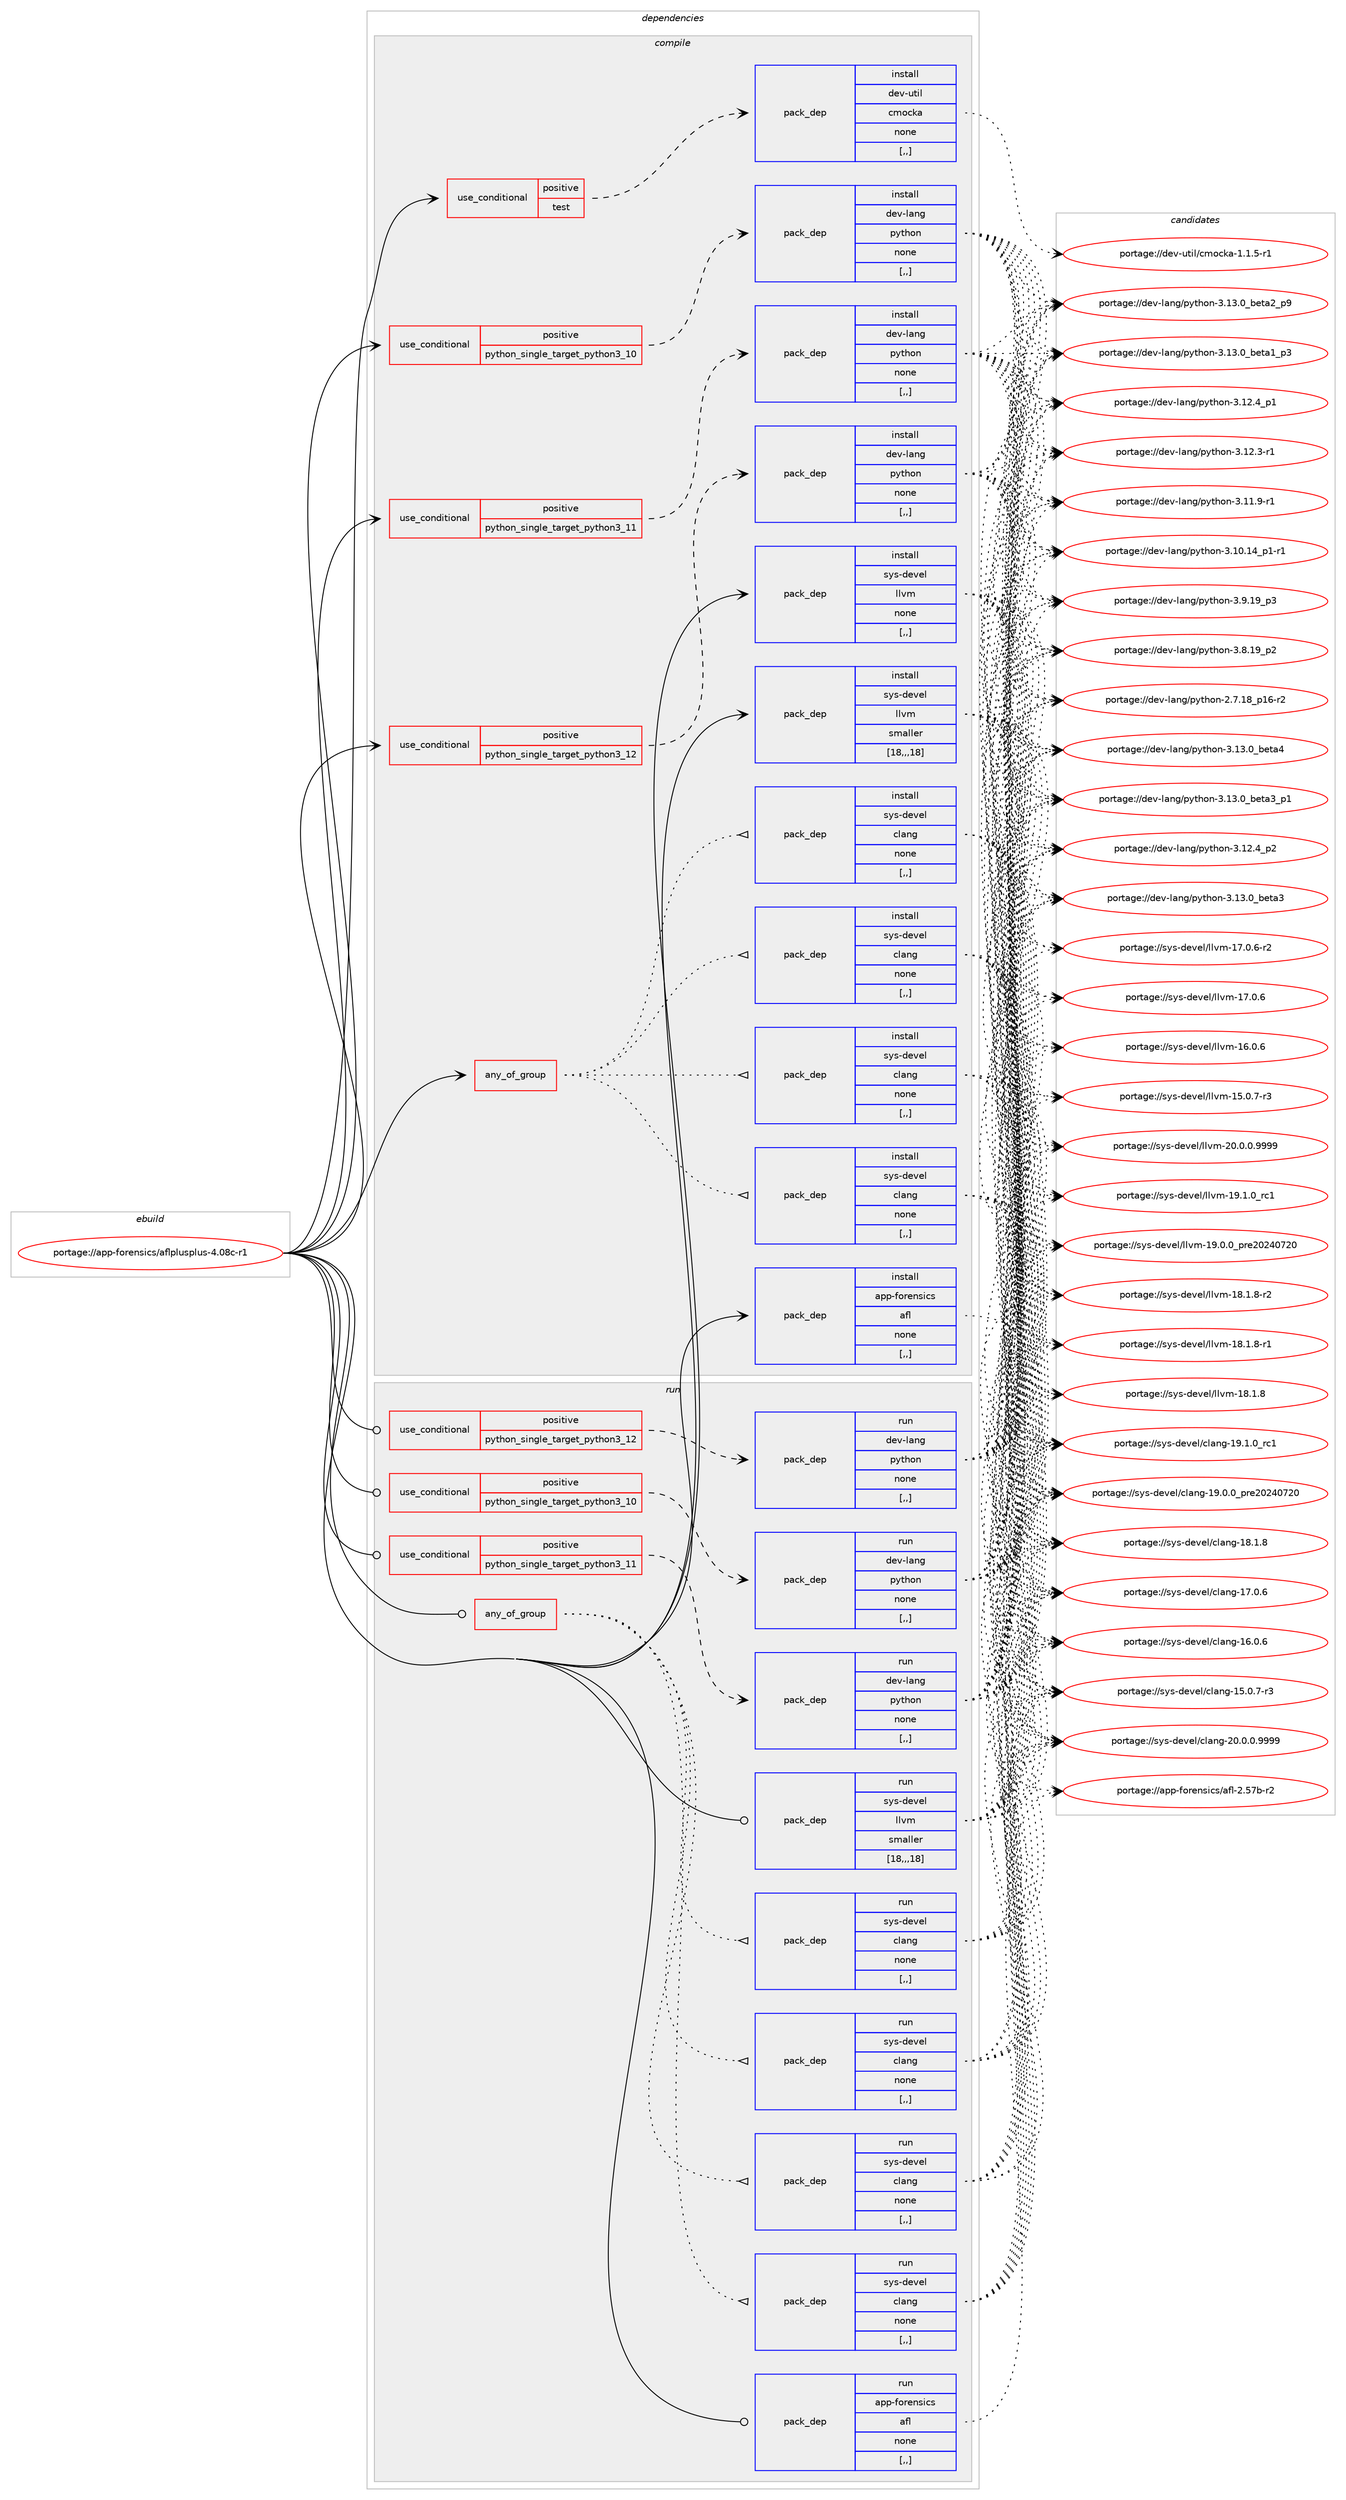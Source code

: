 digraph prolog {

# *************
# Graph options
# *************

newrank=true;
concentrate=true;
compound=true;
graph [rankdir=LR,fontname=Helvetica,fontsize=10,ranksep=1.5];#, ranksep=2.5, nodesep=0.2];
edge  [arrowhead=vee];
node  [fontname=Helvetica,fontsize=10];

# **********
# The ebuild
# **********

subgraph cluster_leftcol {
color=gray;
label=<<i>ebuild</i>>;
id [label="portage://app-forensics/aflplusplus-4.08c-r1", color=red, width=4, href="../app-forensics/aflplusplus-4.08c-r1.svg"];
}

# ****************
# The dependencies
# ****************

subgraph cluster_midcol {
color=gray;
label=<<i>dependencies</i>>;
subgraph cluster_compile {
fillcolor="#eeeeee";
style=filled;
label=<<i>compile</i>>;
subgraph any304 {
dependency36174 [label=<<TABLE BORDER="0" CELLBORDER="1" CELLSPACING="0" CELLPADDING="4"><TR><TD CELLPADDING="10">any_of_group</TD></TR></TABLE>>, shape=none, color=red];subgraph pack25147 {
dependency36175 [label=<<TABLE BORDER="0" CELLBORDER="1" CELLSPACING="0" CELLPADDING="4" WIDTH="220"><TR><TD ROWSPAN="6" CELLPADDING="30">pack_dep</TD></TR><TR><TD WIDTH="110">install</TD></TR><TR><TD>sys-devel</TD></TR><TR><TD>clang</TD></TR><TR><TD>none</TD></TR><TR><TD>[,,]</TD></TR></TABLE>>, shape=none, color=blue];
}
dependency36174:e -> dependency36175:w [weight=20,style="dotted",arrowhead="oinv"];
subgraph pack25148 {
dependency36176 [label=<<TABLE BORDER="0" CELLBORDER="1" CELLSPACING="0" CELLPADDING="4" WIDTH="220"><TR><TD ROWSPAN="6" CELLPADDING="30">pack_dep</TD></TR><TR><TD WIDTH="110">install</TD></TR><TR><TD>sys-devel</TD></TR><TR><TD>clang</TD></TR><TR><TD>none</TD></TR><TR><TD>[,,]</TD></TR></TABLE>>, shape=none, color=blue];
}
dependency36174:e -> dependency36176:w [weight=20,style="dotted",arrowhead="oinv"];
subgraph pack25149 {
dependency36177 [label=<<TABLE BORDER="0" CELLBORDER="1" CELLSPACING="0" CELLPADDING="4" WIDTH="220"><TR><TD ROWSPAN="6" CELLPADDING="30">pack_dep</TD></TR><TR><TD WIDTH="110">install</TD></TR><TR><TD>sys-devel</TD></TR><TR><TD>clang</TD></TR><TR><TD>none</TD></TR><TR><TD>[,,]</TD></TR></TABLE>>, shape=none, color=blue];
}
dependency36174:e -> dependency36177:w [weight=20,style="dotted",arrowhead="oinv"];
subgraph pack25150 {
dependency36178 [label=<<TABLE BORDER="0" CELLBORDER="1" CELLSPACING="0" CELLPADDING="4" WIDTH="220"><TR><TD ROWSPAN="6" CELLPADDING="30">pack_dep</TD></TR><TR><TD WIDTH="110">install</TD></TR><TR><TD>sys-devel</TD></TR><TR><TD>clang</TD></TR><TR><TD>none</TD></TR><TR><TD>[,,]</TD></TR></TABLE>>, shape=none, color=blue];
}
dependency36174:e -> dependency36178:w [weight=20,style="dotted",arrowhead="oinv"];
}
id:e -> dependency36174:w [weight=20,style="solid",arrowhead="vee"];
subgraph cond10664 {
dependency36179 [label=<<TABLE BORDER="0" CELLBORDER="1" CELLSPACING="0" CELLPADDING="4"><TR><TD ROWSPAN="3" CELLPADDING="10">use_conditional</TD></TR><TR><TD>positive</TD></TR><TR><TD>python_single_target_python3_10</TD></TR></TABLE>>, shape=none, color=red];
subgraph pack25151 {
dependency36180 [label=<<TABLE BORDER="0" CELLBORDER="1" CELLSPACING="0" CELLPADDING="4" WIDTH="220"><TR><TD ROWSPAN="6" CELLPADDING="30">pack_dep</TD></TR><TR><TD WIDTH="110">install</TD></TR><TR><TD>dev-lang</TD></TR><TR><TD>python</TD></TR><TR><TD>none</TD></TR><TR><TD>[,,]</TD></TR></TABLE>>, shape=none, color=blue];
}
dependency36179:e -> dependency36180:w [weight=20,style="dashed",arrowhead="vee"];
}
id:e -> dependency36179:w [weight=20,style="solid",arrowhead="vee"];
subgraph cond10665 {
dependency36181 [label=<<TABLE BORDER="0" CELLBORDER="1" CELLSPACING="0" CELLPADDING="4"><TR><TD ROWSPAN="3" CELLPADDING="10">use_conditional</TD></TR><TR><TD>positive</TD></TR><TR><TD>python_single_target_python3_11</TD></TR></TABLE>>, shape=none, color=red];
subgraph pack25152 {
dependency36182 [label=<<TABLE BORDER="0" CELLBORDER="1" CELLSPACING="0" CELLPADDING="4" WIDTH="220"><TR><TD ROWSPAN="6" CELLPADDING="30">pack_dep</TD></TR><TR><TD WIDTH="110">install</TD></TR><TR><TD>dev-lang</TD></TR><TR><TD>python</TD></TR><TR><TD>none</TD></TR><TR><TD>[,,]</TD></TR></TABLE>>, shape=none, color=blue];
}
dependency36181:e -> dependency36182:w [weight=20,style="dashed",arrowhead="vee"];
}
id:e -> dependency36181:w [weight=20,style="solid",arrowhead="vee"];
subgraph cond10666 {
dependency36183 [label=<<TABLE BORDER="0" CELLBORDER="1" CELLSPACING="0" CELLPADDING="4"><TR><TD ROWSPAN="3" CELLPADDING="10">use_conditional</TD></TR><TR><TD>positive</TD></TR><TR><TD>python_single_target_python3_12</TD></TR></TABLE>>, shape=none, color=red];
subgraph pack25153 {
dependency36184 [label=<<TABLE BORDER="0" CELLBORDER="1" CELLSPACING="0" CELLPADDING="4" WIDTH="220"><TR><TD ROWSPAN="6" CELLPADDING="30">pack_dep</TD></TR><TR><TD WIDTH="110">install</TD></TR><TR><TD>dev-lang</TD></TR><TR><TD>python</TD></TR><TR><TD>none</TD></TR><TR><TD>[,,]</TD></TR></TABLE>>, shape=none, color=blue];
}
dependency36183:e -> dependency36184:w [weight=20,style="dashed",arrowhead="vee"];
}
id:e -> dependency36183:w [weight=20,style="solid",arrowhead="vee"];
subgraph cond10667 {
dependency36185 [label=<<TABLE BORDER="0" CELLBORDER="1" CELLSPACING="0" CELLPADDING="4"><TR><TD ROWSPAN="3" CELLPADDING="10">use_conditional</TD></TR><TR><TD>positive</TD></TR><TR><TD>test</TD></TR></TABLE>>, shape=none, color=red];
subgraph pack25154 {
dependency36186 [label=<<TABLE BORDER="0" CELLBORDER="1" CELLSPACING="0" CELLPADDING="4" WIDTH="220"><TR><TD ROWSPAN="6" CELLPADDING="30">pack_dep</TD></TR><TR><TD WIDTH="110">install</TD></TR><TR><TD>dev-util</TD></TR><TR><TD>cmocka</TD></TR><TR><TD>none</TD></TR><TR><TD>[,,]</TD></TR></TABLE>>, shape=none, color=blue];
}
dependency36185:e -> dependency36186:w [weight=20,style="dashed",arrowhead="vee"];
}
id:e -> dependency36185:w [weight=20,style="solid",arrowhead="vee"];
subgraph pack25155 {
dependency36187 [label=<<TABLE BORDER="0" CELLBORDER="1" CELLSPACING="0" CELLPADDING="4" WIDTH="220"><TR><TD ROWSPAN="6" CELLPADDING="30">pack_dep</TD></TR><TR><TD WIDTH="110">install</TD></TR><TR><TD>sys-devel</TD></TR><TR><TD>llvm</TD></TR><TR><TD>smaller</TD></TR><TR><TD>[18,,,18]</TD></TR></TABLE>>, shape=none, color=blue];
}
id:e -> dependency36187:w [weight=20,style="solid",arrowhead="vee"];
subgraph pack25156 {
dependency36188 [label=<<TABLE BORDER="0" CELLBORDER="1" CELLSPACING="0" CELLPADDING="4" WIDTH="220"><TR><TD ROWSPAN="6" CELLPADDING="30">pack_dep</TD></TR><TR><TD WIDTH="110">install</TD></TR><TR><TD>sys-devel</TD></TR><TR><TD>llvm</TD></TR><TR><TD>none</TD></TR><TR><TD>[,,]</TD></TR></TABLE>>, shape=none, color=blue];
}
id:e -> dependency36188:w [weight=20,style="solid",arrowhead="vee"];
subgraph pack25157 {
dependency36189 [label=<<TABLE BORDER="0" CELLBORDER="1" CELLSPACING="0" CELLPADDING="4" WIDTH="220"><TR><TD ROWSPAN="6" CELLPADDING="30">pack_dep</TD></TR><TR><TD WIDTH="110">install</TD></TR><TR><TD>app-forensics</TD></TR><TR><TD>afl</TD></TR><TR><TD>none</TD></TR><TR><TD>[,,]</TD></TR></TABLE>>, shape=none, color=blue];
}
id:e -> dependency36189:w [weight=20,style="solid",arrowhead="vee"];
}
subgraph cluster_compileandrun {
fillcolor="#eeeeee";
style=filled;
label=<<i>compile and run</i>>;
}
subgraph cluster_run {
fillcolor="#eeeeee";
style=filled;
label=<<i>run</i>>;
subgraph any305 {
dependency36190 [label=<<TABLE BORDER="0" CELLBORDER="1" CELLSPACING="0" CELLPADDING="4"><TR><TD CELLPADDING="10">any_of_group</TD></TR></TABLE>>, shape=none, color=red];subgraph pack25158 {
dependency36191 [label=<<TABLE BORDER="0" CELLBORDER="1" CELLSPACING="0" CELLPADDING="4" WIDTH="220"><TR><TD ROWSPAN="6" CELLPADDING="30">pack_dep</TD></TR><TR><TD WIDTH="110">run</TD></TR><TR><TD>sys-devel</TD></TR><TR><TD>clang</TD></TR><TR><TD>none</TD></TR><TR><TD>[,,]</TD></TR></TABLE>>, shape=none, color=blue];
}
dependency36190:e -> dependency36191:w [weight=20,style="dotted",arrowhead="oinv"];
subgraph pack25159 {
dependency36192 [label=<<TABLE BORDER="0" CELLBORDER="1" CELLSPACING="0" CELLPADDING="4" WIDTH="220"><TR><TD ROWSPAN="6" CELLPADDING="30">pack_dep</TD></TR><TR><TD WIDTH="110">run</TD></TR><TR><TD>sys-devel</TD></TR><TR><TD>clang</TD></TR><TR><TD>none</TD></TR><TR><TD>[,,]</TD></TR></TABLE>>, shape=none, color=blue];
}
dependency36190:e -> dependency36192:w [weight=20,style="dotted",arrowhead="oinv"];
subgraph pack25160 {
dependency36193 [label=<<TABLE BORDER="0" CELLBORDER="1" CELLSPACING="0" CELLPADDING="4" WIDTH="220"><TR><TD ROWSPAN="6" CELLPADDING="30">pack_dep</TD></TR><TR><TD WIDTH="110">run</TD></TR><TR><TD>sys-devel</TD></TR><TR><TD>clang</TD></TR><TR><TD>none</TD></TR><TR><TD>[,,]</TD></TR></TABLE>>, shape=none, color=blue];
}
dependency36190:e -> dependency36193:w [weight=20,style="dotted",arrowhead="oinv"];
subgraph pack25161 {
dependency36194 [label=<<TABLE BORDER="0" CELLBORDER="1" CELLSPACING="0" CELLPADDING="4" WIDTH="220"><TR><TD ROWSPAN="6" CELLPADDING="30">pack_dep</TD></TR><TR><TD WIDTH="110">run</TD></TR><TR><TD>sys-devel</TD></TR><TR><TD>clang</TD></TR><TR><TD>none</TD></TR><TR><TD>[,,]</TD></TR></TABLE>>, shape=none, color=blue];
}
dependency36190:e -> dependency36194:w [weight=20,style="dotted",arrowhead="oinv"];
}
id:e -> dependency36190:w [weight=20,style="solid",arrowhead="odot"];
subgraph cond10668 {
dependency36195 [label=<<TABLE BORDER="0" CELLBORDER="1" CELLSPACING="0" CELLPADDING="4"><TR><TD ROWSPAN="3" CELLPADDING="10">use_conditional</TD></TR><TR><TD>positive</TD></TR><TR><TD>python_single_target_python3_10</TD></TR></TABLE>>, shape=none, color=red];
subgraph pack25162 {
dependency36196 [label=<<TABLE BORDER="0" CELLBORDER="1" CELLSPACING="0" CELLPADDING="4" WIDTH="220"><TR><TD ROWSPAN="6" CELLPADDING="30">pack_dep</TD></TR><TR><TD WIDTH="110">run</TD></TR><TR><TD>dev-lang</TD></TR><TR><TD>python</TD></TR><TR><TD>none</TD></TR><TR><TD>[,,]</TD></TR></TABLE>>, shape=none, color=blue];
}
dependency36195:e -> dependency36196:w [weight=20,style="dashed",arrowhead="vee"];
}
id:e -> dependency36195:w [weight=20,style="solid",arrowhead="odot"];
subgraph cond10669 {
dependency36197 [label=<<TABLE BORDER="0" CELLBORDER="1" CELLSPACING="0" CELLPADDING="4"><TR><TD ROWSPAN="3" CELLPADDING="10">use_conditional</TD></TR><TR><TD>positive</TD></TR><TR><TD>python_single_target_python3_11</TD></TR></TABLE>>, shape=none, color=red];
subgraph pack25163 {
dependency36198 [label=<<TABLE BORDER="0" CELLBORDER="1" CELLSPACING="0" CELLPADDING="4" WIDTH="220"><TR><TD ROWSPAN="6" CELLPADDING="30">pack_dep</TD></TR><TR><TD WIDTH="110">run</TD></TR><TR><TD>dev-lang</TD></TR><TR><TD>python</TD></TR><TR><TD>none</TD></TR><TR><TD>[,,]</TD></TR></TABLE>>, shape=none, color=blue];
}
dependency36197:e -> dependency36198:w [weight=20,style="dashed",arrowhead="vee"];
}
id:e -> dependency36197:w [weight=20,style="solid",arrowhead="odot"];
subgraph cond10670 {
dependency36199 [label=<<TABLE BORDER="0" CELLBORDER="1" CELLSPACING="0" CELLPADDING="4"><TR><TD ROWSPAN="3" CELLPADDING="10">use_conditional</TD></TR><TR><TD>positive</TD></TR><TR><TD>python_single_target_python3_12</TD></TR></TABLE>>, shape=none, color=red];
subgraph pack25164 {
dependency36200 [label=<<TABLE BORDER="0" CELLBORDER="1" CELLSPACING="0" CELLPADDING="4" WIDTH="220"><TR><TD ROWSPAN="6" CELLPADDING="30">pack_dep</TD></TR><TR><TD WIDTH="110">run</TD></TR><TR><TD>dev-lang</TD></TR><TR><TD>python</TD></TR><TR><TD>none</TD></TR><TR><TD>[,,]</TD></TR></TABLE>>, shape=none, color=blue];
}
dependency36199:e -> dependency36200:w [weight=20,style="dashed",arrowhead="vee"];
}
id:e -> dependency36199:w [weight=20,style="solid",arrowhead="odot"];
subgraph pack25165 {
dependency36201 [label=<<TABLE BORDER="0" CELLBORDER="1" CELLSPACING="0" CELLPADDING="4" WIDTH="220"><TR><TD ROWSPAN="6" CELLPADDING="30">pack_dep</TD></TR><TR><TD WIDTH="110">run</TD></TR><TR><TD>sys-devel</TD></TR><TR><TD>llvm</TD></TR><TR><TD>smaller</TD></TR><TR><TD>[18,,,18]</TD></TR></TABLE>>, shape=none, color=blue];
}
id:e -> dependency36201:w [weight=20,style="solid",arrowhead="odot"];
subgraph pack25166 {
dependency36202 [label=<<TABLE BORDER="0" CELLBORDER="1" CELLSPACING="0" CELLPADDING="4" WIDTH="220"><TR><TD ROWSPAN="6" CELLPADDING="30">pack_dep</TD></TR><TR><TD WIDTH="110">run</TD></TR><TR><TD>app-forensics</TD></TR><TR><TD>afl</TD></TR><TR><TD>none</TD></TR><TR><TD>[,,]</TD></TR></TABLE>>, shape=none, color=blue];
}
id:e -> dependency36202:w [weight=20,style="solid",arrowhead="odot"];
}
}

# **************
# The candidates
# **************

subgraph cluster_choices {
rank=same;
color=gray;
label=<<i>candidates</i>>;

subgraph choice25147 {
color=black;
nodesep=1;
choice11512111545100101118101108479910897110103455048464846484657575757 [label="portage://sys-devel/clang-20.0.0.9999", color=red, width=4,href="../sys-devel/clang-20.0.0.9999.svg"];
choice1151211154510010111810110847991089711010345495746494648951149949 [label="portage://sys-devel/clang-19.1.0_rc1", color=red, width=4,href="../sys-devel/clang-19.1.0_rc1.svg"];
choice1151211154510010111810110847991089711010345495746484648951121141015048505248555048 [label="portage://sys-devel/clang-19.0.0_pre20240720", color=red, width=4,href="../sys-devel/clang-19.0.0_pre20240720.svg"];
choice1151211154510010111810110847991089711010345495646494656 [label="portage://sys-devel/clang-18.1.8", color=red, width=4,href="../sys-devel/clang-18.1.8.svg"];
choice1151211154510010111810110847991089711010345495546484654 [label="portage://sys-devel/clang-17.0.6", color=red, width=4,href="../sys-devel/clang-17.0.6.svg"];
choice1151211154510010111810110847991089711010345495446484654 [label="portage://sys-devel/clang-16.0.6", color=red, width=4,href="../sys-devel/clang-16.0.6.svg"];
choice11512111545100101118101108479910897110103454953464846554511451 [label="portage://sys-devel/clang-15.0.7-r3", color=red, width=4,href="../sys-devel/clang-15.0.7-r3.svg"];
dependency36175:e -> choice11512111545100101118101108479910897110103455048464846484657575757:w [style=dotted,weight="100"];
dependency36175:e -> choice1151211154510010111810110847991089711010345495746494648951149949:w [style=dotted,weight="100"];
dependency36175:e -> choice1151211154510010111810110847991089711010345495746484648951121141015048505248555048:w [style=dotted,weight="100"];
dependency36175:e -> choice1151211154510010111810110847991089711010345495646494656:w [style=dotted,weight="100"];
dependency36175:e -> choice1151211154510010111810110847991089711010345495546484654:w [style=dotted,weight="100"];
dependency36175:e -> choice1151211154510010111810110847991089711010345495446484654:w [style=dotted,weight="100"];
dependency36175:e -> choice11512111545100101118101108479910897110103454953464846554511451:w [style=dotted,weight="100"];
}
subgraph choice25148 {
color=black;
nodesep=1;
choice11512111545100101118101108479910897110103455048464846484657575757 [label="portage://sys-devel/clang-20.0.0.9999", color=red, width=4,href="../sys-devel/clang-20.0.0.9999.svg"];
choice1151211154510010111810110847991089711010345495746494648951149949 [label="portage://sys-devel/clang-19.1.0_rc1", color=red, width=4,href="../sys-devel/clang-19.1.0_rc1.svg"];
choice1151211154510010111810110847991089711010345495746484648951121141015048505248555048 [label="portage://sys-devel/clang-19.0.0_pre20240720", color=red, width=4,href="../sys-devel/clang-19.0.0_pre20240720.svg"];
choice1151211154510010111810110847991089711010345495646494656 [label="portage://sys-devel/clang-18.1.8", color=red, width=4,href="../sys-devel/clang-18.1.8.svg"];
choice1151211154510010111810110847991089711010345495546484654 [label="portage://sys-devel/clang-17.0.6", color=red, width=4,href="../sys-devel/clang-17.0.6.svg"];
choice1151211154510010111810110847991089711010345495446484654 [label="portage://sys-devel/clang-16.0.6", color=red, width=4,href="../sys-devel/clang-16.0.6.svg"];
choice11512111545100101118101108479910897110103454953464846554511451 [label="portage://sys-devel/clang-15.0.7-r3", color=red, width=4,href="../sys-devel/clang-15.0.7-r3.svg"];
dependency36176:e -> choice11512111545100101118101108479910897110103455048464846484657575757:w [style=dotted,weight="100"];
dependency36176:e -> choice1151211154510010111810110847991089711010345495746494648951149949:w [style=dotted,weight="100"];
dependency36176:e -> choice1151211154510010111810110847991089711010345495746484648951121141015048505248555048:w [style=dotted,weight="100"];
dependency36176:e -> choice1151211154510010111810110847991089711010345495646494656:w [style=dotted,weight="100"];
dependency36176:e -> choice1151211154510010111810110847991089711010345495546484654:w [style=dotted,weight="100"];
dependency36176:e -> choice1151211154510010111810110847991089711010345495446484654:w [style=dotted,weight="100"];
dependency36176:e -> choice11512111545100101118101108479910897110103454953464846554511451:w [style=dotted,weight="100"];
}
subgraph choice25149 {
color=black;
nodesep=1;
choice11512111545100101118101108479910897110103455048464846484657575757 [label="portage://sys-devel/clang-20.0.0.9999", color=red, width=4,href="../sys-devel/clang-20.0.0.9999.svg"];
choice1151211154510010111810110847991089711010345495746494648951149949 [label="portage://sys-devel/clang-19.1.0_rc1", color=red, width=4,href="../sys-devel/clang-19.1.0_rc1.svg"];
choice1151211154510010111810110847991089711010345495746484648951121141015048505248555048 [label="portage://sys-devel/clang-19.0.0_pre20240720", color=red, width=4,href="../sys-devel/clang-19.0.0_pre20240720.svg"];
choice1151211154510010111810110847991089711010345495646494656 [label="portage://sys-devel/clang-18.1.8", color=red, width=4,href="../sys-devel/clang-18.1.8.svg"];
choice1151211154510010111810110847991089711010345495546484654 [label="portage://sys-devel/clang-17.0.6", color=red, width=4,href="../sys-devel/clang-17.0.6.svg"];
choice1151211154510010111810110847991089711010345495446484654 [label="portage://sys-devel/clang-16.0.6", color=red, width=4,href="../sys-devel/clang-16.0.6.svg"];
choice11512111545100101118101108479910897110103454953464846554511451 [label="portage://sys-devel/clang-15.0.7-r3", color=red, width=4,href="../sys-devel/clang-15.0.7-r3.svg"];
dependency36177:e -> choice11512111545100101118101108479910897110103455048464846484657575757:w [style=dotted,weight="100"];
dependency36177:e -> choice1151211154510010111810110847991089711010345495746494648951149949:w [style=dotted,weight="100"];
dependency36177:e -> choice1151211154510010111810110847991089711010345495746484648951121141015048505248555048:w [style=dotted,weight="100"];
dependency36177:e -> choice1151211154510010111810110847991089711010345495646494656:w [style=dotted,weight="100"];
dependency36177:e -> choice1151211154510010111810110847991089711010345495546484654:w [style=dotted,weight="100"];
dependency36177:e -> choice1151211154510010111810110847991089711010345495446484654:w [style=dotted,weight="100"];
dependency36177:e -> choice11512111545100101118101108479910897110103454953464846554511451:w [style=dotted,weight="100"];
}
subgraph choice25150 {
color=black;
nodesep=1;
choice11512111545100101118101108479910897110103455048464846484657575757 [label="portage://sys-devel/clang-20.0.0.9999", color=red, width=4,href="../sys-devel/clang-20.0.0.9999.svg"];
choice1151211154510010111810110847991089711010345495746494648951149949 [label="portage://sys-devel/clang-19.1.0_rc1", color=red, width=4,href="../sys-devel/clang-19.1.0_rc1.svg"];
choice1151211154510010111810110847991089711010345495746484648951121141015048505248555048 [label="portage://sys-devel/clang-19.0.0_pre20240720", color=red, width=4,href="../sys-devel/clang-19.0.0_pre20240720.svg"];
choice1151211154510010111810110847991089711010345495646494656 [label="portage://sys-devel/clang-18.1.8", color=red, width=4,href="../sys-devel/clang-18.1.8.svg"];
choice1151211154510010111810110847991089711010345495546484654 [label="portage://sys-devel/clang-17.0.6", color=red, width=4,href="../sys-devel/clang-17.0.6.svg"];
choice1151211154510010111810110847991089711010345495446484654 [label="portage://sys-devel/clang-16.0.6", color=red, width=4,href="../sys-devel/clang-16.0.6.svg"];
choice11512111545100101118101108479910897110103454953464846554511451 [label="portage://sys-devel/clang-15.0.7-r3", color=red, width=4,href="../sys-devel/clang-15.0.7-r3.svg"];
dependency36178:e -> choice11512111545100101118101108479910897110103455048464846484657575757:w [style=dotted,weight="100"];
dependency36178:e -> choice1151211154510010111810110847991089711010345495746494648951149949:w [style=dotted,weight="100"];
dependency36178:e -> choice1151211154510010111810110847991089711010345495746484648951121141015048505248555048:w [style=dotted,weight="100"];
dependency36178:e -> choice1151211154510010111810110847991089711010345495646494656:w [style=dotted,weight="100"];
dependency36178:e -> choice1151211154510010111810110847991089711010345495546484654:w [style=dotted,weight="100"];
dependency36178:e -> choice1151211154510010111810110847991089711010345495446484654:w [style=dotted,weight="100"];
dependency36178:e -> choice11512111545100101118101108479910897110103454953464846554511451:w [style=dotted,weight="100"];
}
subgraph choice25151 {
color=black;
nodesep=1;
choice1001011184510897110103471121211161041111104551464951464895981011169752 [label="portage://dev-lang/python-3.13.0_beta4", color=red, width=4,href="../dev-lang/python-3.13.0_beta4.svg"];
choice10010111845108971101034711212111610411111045514649514648959810111697519511249 [label="portage://dev-lang/python-3.13.0_beta3_p1", color=red, width=4,href="../dev-lang/python-3.13.0_beta3_p1.svg"];
choice1001011184510897110103471121211161041111104551464951464895981011169751 [label="portage://dev-lang/python-3.13.0_beta3", color=red, width=4,href="../dev-lang/python-3.13.0_beta3.svg"];
choice10010111845108971101034711212111610411111045514649514648959810111697509511257 [label="portage://dev-lang/python-3.13.0_beta2_p9", color=red, width=4,href="../dev-lang/python-3.13.0_beta2_p9.svg"];
choice10010111845108971101034711212111610411111045514649514648959810111697499511251 [label="portage://dev-lang/python-3.13.0_beta1_p3", color=red, width=4,href="../dev-lang/python-3.13.0_beta1_p3.svg"];
choice100101118451089711010347112121116104111110455146495046529511250 [label="portage://dev-lang/python-3.12.4_p2", color=red, width=4,href="../dev-lang/python-3.12.4_p2.svg"];
choice100101118451089711010347112121116104111110455146495046529511249 [label="portage://dev-lang/python-3.12.4_p1", color=red, width=4,href="../dev-lang/python-3.12.4_p1.svg"];
choice100101118451089711010347112121116104111110455146495046514511449 [label="portage://dev-lang/python-3.12.3-r1", color=red, width=4,href="../dev-lang/python-3.12.3-r1.svg"];
choice100101118451089711010347112121116104111110455146494946574511449 [label="portage://dev-lang/python-3.11.9-r1", color=red, width=4,href="../dev-lang/python-3.11.9-r1.svg"];
choice100101118451089711010347112121116104111110455146494846495295112494511449 [label="portage://dev-lang/python-3.10.14_p1-r1", color=red, width=4,href="../dev-lang/python-3.10.14_p1-r1.svg"];
choice100101118451089711010347112121116104111110455146574649579511251 [label="portage://dev-lang/python-3.9.19_p3", color=red, width=4,href="../dev-lang/python-3.9.19_p3.svg"];
choice100101118451089711010347112121116104111110455146564649579511250 [label="portage://dev-lang/python-3.8.19_p2", color=red, width=4,href="../dev-lang/python-3.8.19_p2.svg"];
choice100101118451089711010347112121116104111110455046554649569511249544511450 [label="portage://dev-lang/python-2.7.18_p16-r2", color=red, width=4,href="../dev-lang/python-2.7.18_p16-r2.svg"];
dependency36180:e -> choice1001011184510897110103471121211161041111104551464951464895981011169752:w [style=dotted,weight="100"];
dependency36180:e -> choice10010111845108971101034711212111610411111045514649514648959810111697519511249:w [style=dotted,weight="100"];
dependency36180:e -> choice1001011184510897110103471121211161041111104551464951464895981011169751:w [style=dotted,weight="100"];
dependency36180:e -> choice10010111845108971101034711212111610411111045514649514648959810111697509511257:w [style=dotted,weight="100"];
dependency36180:e -> choice10010111845108971101034711212111610411111045514649514648959810111697499511251:w [style=dotted,weight="100"];
dependency36180:e -> choice100101118451089711010347112121116104111110455146495046529511250:w [style=dotted,weight="100"];
dependency36180:e -> choice100101118451089711010347112121116104111110455146495046529511249:w [style=dotted,weight="100"];
dependency36180:e -> choice100101118451089711010347112121116104111110455146495046514511449:w [style=dotted,weight="100"];
dependency36180:e -> choice100101118451089711010347112121116104111110455146494946574511449:w [style=dotted,weight="100"];
dependency36180:e -> choice100101118451089711010347112121116104111110455146494846495295112494511449:w [style=dotted,weight="100"];
dependency36180:e -> choice100101118451089711010347112121116104111110455146574649579511251:w [style=dotted,weight="100"];
dependency36180:e -> choice100101118451089711010347112121116104111110455146564649579511250:w [style=dotted,weight="100"];
dependency36180:e -> choice100101118451089711010347112121116104111110455046554649569511249544511450:w [style=dotted,weight="100"];
}
subgraph choice25152 {
color=black;
nodesep=1;
choice1001011184510897110103471121211161041111104551464951464895981011169752 [label="portage://dev-lang/python-3.13.0_beta4", color=red, width=4,href="../dev-lang/python-3.13.0_beta4.svg"];
choice10010111845108971101034711212111610411111045514649514648959810111697519511249 [label="portage://dev-lang/python-3.13.0_beta3_p1", color=red, width=4,href="../dev-lang/python-3.13.0_beta3_p1.svg"];
choice1001011184510897110103471121211161041111104551464951464895981011169751 [label="portage://dev-lang/python-3.13.0_beta3", color=red, width=4,href="../dev-lang/python-3.13.0_beta3.svg"];
choice10010111845108971101034711212111610411111045514649514648959810111697509511257 [label="portage://dev-lang/python-3.13.0_beta2_p9", color=red, width=4,href="../dev-lang/python-3.13.0_beta2_p9.svg"];
choice10010111845108971101034711212111610411111045514649514648959810111697499511251 [label="portage://dev-lang/python-3.13.0_beta1_p3", color=red, width=4,href="../dev-lang/python-3.13.0_beta1_p3.svg"];
choice100101118451089711010347112121116104111110455146495046529511250 [label="portage://dev-lang/python-3.12.4_p2", color=red, width=4,href="../dev-lang/python-3.12.4_p2.svg"];
choice100101118451089711010347112121116104111110455146495046529511249 [label="portage://dev-lang/python-3.12.4_p1", color=red, width=4,href="../dev-lang/python-3.12.4_p1.svg"];
choice100101118451089711010347112121116104111110455146495046514511449 [label="portage://dev-lang/python-3.12.3-r1", color=red, width=4,href="../dev-lang/python-3.12.3-r1.svg"];
choice100101118451089711010347112121116104111110455146494946574511449 [label="portage://dev-lang/python-3.11.9-r1", color=red, width=4,href="../dev-lang/python-3.11.9-r1.svg"];
choice100101118451089711010347112121116104111110455146494846495295112494511449 [label="portage://dev-lang/python-3.10.14_p1-r1", color=red, width=4,href="../dev-lang/python-3.10.14_p1-r1.svg"];
choice100101118451089711010347112121116104111110455146574649579511251 [label="portage://dev-lang/python-3.9.19_p3", color=red, width=4,href="../dev-lang/python-3.9.19_p3.svg"];
choice100101118451089711010347112121116104111110455146564649579511250 [label="portage://dev-lang/python-3.8.19_p2", color=red, width=4,href="../dev-lang/python-3.8.19_p2.svg"];
choice100101118451089711010347112121116104111110455046554649569511249544511450 [label="portage://dev-lang/python-2.7.18_p16-r2", color=red, width=4,href="../dev-lang/python-2.7.18_p16-r2.svg"];
dependency36182:e -> choice1001011184510897110103471121211161041111104551464951464895981011169752:w [style=dotted,weight="100"];
dependency36182:e -> choice10010111845108971101034711212111610411111045514649514648959810111697519511249:w [style=dotted,weight="100"];
dependency36182:e -> choice1001011184510897110103471121211161041111104551464951464895981011169751:w [style=dotted,weight="100"];
dependency36182:e -> choice10010111845108971101034711212111610411111045514649514648959810111697509511257:w [style=dotted,weight="100"];
dependency36182:e -> choice10010111845108971101034711212111610411111045514649514648959810111697499511251:w [style=dotted,weight="100"];
dependency36182:e -> choice100101118451089711010347112121116104111110455146495046529511250:w [style=dotted,weight="100"];
dependency36182:e -> choice100101118451089711010347112121116104111110455146495046529511249:w [style=dotted,weight="100"];
dependency36182:e -> choice100101118451089711010347112121116104111110455146495046514511449:w [style=dotted,weight="100"];
dependency36182:e -> choice100101118451089711010347112121116104111110455146494946574511449:w [style=dotted,weight="100"];
dependency36182:e -> choice100101118451089711010347112121116104111110455146494846495295112494511449:w [style=dotted,weight="100"];
dependency36182:e -> choice100101118451089711010347112121116104111110455146574649579511251:w [style=dotted,weight="100"];
dependency36182:e -> choice100101118451089711010347112121116104111110455146564649579511250:w [style=dotted,weight="100"];
dependency36182:e -> choice100101118451089711010347112121116104111110455046554649569511249544511450:w [style=dotted,weight="100"];
}
subgraph choice25153 {
color=black;
nodesep=1;
choice1001011184510897110103471121211161041111104551464951464895981011169752 [label="portage://dev-lang/python-3.13.0_beta4", color=red, width=4,href="../dev-lang/python-3.13.0_beta4.svg"];
choice10010111845108971101034711212111610411111045514649514648959810111697519511249 [label="portage://dev-lang/python-3.13.0_beta3_p1", color=red, width=4,href="../dev-lang/python-3.13.0_beta3_p1.svg"];
choice1001011184510897110103471121211161041111104551464951464895981011169751 [label="portage://dev-lang/python-3.13.0_beta3", color=red, width=4,href="../dev-lang/python-3.13.0_beta3.svg"];
choice10010111845108971101034711212111610411111045514649514648959810111697509511257 [label="portage://dev-lang/python-3.13.0_beta2_p9", color=red, width=4,href="../dev-lang/python-3.13.0_beta2_p9.svg"];
choice10010111845108971101034711212111610411111045514649514648959810111697499511251 [label="portage://dev-lang/python-3.13.0_beta1_p3", color=red, width=4,href="../dev-lang/python-3.13.0_beta1_p3.svg"];
choice100101118451089711010347112121116104111110455146495046529511250 [label="portage://dev-lang/python-3.12.4_p2", color=red, width=4,href="../dev-lang/python-3.12.4_p2.svg"];
choice100101118451089711010347112121116104111110455146495046529511249 [label="portage://dev-lang/python-3.12.4_p1", color=red, width=4,href="../dev-lang/python-3.12.4_p1.svg"];
choice100101118451089711010347112121116104111110455146495046514511449 [label="portage://dev-lang/python-3.12.3-r1", color=red, width=4,href="../dev-lang/python-3.12.3-r1.svg"];
choice100101118451089711010347112121116104111110455146494946574511449 [label="portage://dev-lang/python-3.11.9-r1", color=red, width=4,href="../dev-lang/python-3.11.9-r1.svg"];
choice100101118451089711010347112121116104111110455146494846495295112494511449 [label="portage://dev-lang/python-3.10.14_p1-r1", color=red, width=4,href="../dev-lang/python-3.10.14_p1-r1.svg"];
choice100101118451089711010347112121116104111110455146574649579511251 [label="portage://dev-lang/python-3.9.19_p3", color=red, width=4,href="../dev-lang/python-3.9.19_p3.svg"];
choice100101118451089711010347112121116104111110455146564649579511250 [label="portage://dev-lang/python-3.8.19_p2", color=red, width=4,href="../dev-lang/python-3.8.19_p2.svg"];
choice100101118451089711010347112121116104111110455046554649569511249544511450 [label="portage://dev-lang/python-2.7.18_p16-r2", color=red, width=4,href="../dev-lang/python-2.7.18_p16-r2.svg"];
dependency36184:e -> choice1001011184510897110103471121211161041111104551464951464895981011169752:w [style=dotted,weight="100"];
dependency36184:e -> choice10010111845108971101034711212111610411111045514649514648959810111697519511249:w [style=dotted,weight="100"];
dependency36184:e -> choice1001011184510897110103471121211161041111104551464951464895981011169751:w [style=dotted,weight="100"];
dependency36184:e -> choice10010111845108971101034711212111610411111045514649514648959810111697509511257:w [style=dotted,weight="100"];
dependency36184:e -> choice10010111845108971101034711212111610411111045514649514648959810111697499511251:w [style=dotted,weight="100"];
dependency36184:e -> choice100101118451089711010347112121116104111110455146495046529511250:w [style=dotted,weight="100"];
dependency36184:e -> choice100101118451089711010347112121116104111110455146495046529511249:w [style=dotted,weight="100"];
dependency36184:e -> choice100101118451089711010347112121116104111110455146495046514511449:w [style=dotted,weight="100"];
dependency36184:e -> choice100101118451089711010347112121116104111110455146494946574511449:w [style=dotted,weight="100"];
dependency36184:e -> choice100101118451089711010347112121116104111110455146494846495295112494511449:w [style=dotted,weight="100"];
dependency36184:e -> choice100101118451089711010347112121116104111110455146574649579511251:w [style=dotted,weight="100"];
dependency36184:e -> choice100101118451089711010347112121116104111110455146564649579511250:w [style=dotted,weight="100"];
dependency36184:e -> choice100101118451089711010347112121116104111110455046554649569511249544511450:w [style=dotted,weight="100"];
}
subgraph choice25154 {
color=black;
nodesep=1;
choice10010111845117116105108479910911199107974549464946534511449 [label="portage://dev-util/cmocka-1.1.5-r1", color=red, width=4,href="../dev-util/cmocka-1.1.5-r1.svg"];
dependency36186:e -> choice10010111845117116105108479910911199107974549464946534511449:w [style=dotted,weight="100"];
}
subgraph choice25155 {
color=black;
nodesep=1;
choice1151211154510010111810110847108108118109455048464846484657575757 [label="portage://sys-devel/llvm-20.0.0.9999", color=red, width=4,href="../sys-devel/llvm-20.0.0.9999.svg"];
choice115121115451001011181011084710810811810945495746494648951149949 [label="portage://sys-devel/llvm-19.1.0_rc1", color=red, width=4,href="../sys-devel/llvm-19.1.0_rc1.svg"];
choice115121115451001011181011084710810811810945495746484648951121141015048505248555048 [label="portage://sys-devel/llvm-19.0.0_pre20240720", color=red, width=4,href="../sys-devel/llvm-19.0.0_pre20240720.svg"];
choice1151211154510010111810110847108108118109454956464946564511450 [label="portage://sys-devel/llvm-18.1.8-r2", color=red, width=4,href="../sys-devel/llvm-18.1.8-r2.svg"];
choice1151211154510010111810110847108108118109454956464946564511449 [label="portage://sys-devel/llvm-18.1.8-r1", color=red, width=4,href="../sys-devel/llvm-18.1.8-r1.svg"];
choice115121115451001011181011084710810811810945495646494656 [label="portage://sys-devel/llvm-18.1.8", color=red, width=4,href="../sys-devel/llvm-18.1.8.svg"];
choice1151211154510010111810110847108108118109454955464846544511450 [label="portage://sys-devel/llvm-17.0.6-r2", color=red, width=4,href="../sys-devel/llvm-17.0.6-r2.svg"];
choice115121115451001011181011084710810811810945495546484654 [label="portage://sys-devel/llvm-17.0.6", color=red, width=4,href="../sys-devel/llvm-17.0.6.svg"];
choice115121115451001011181011084710810811810945495446484654 [label="portage://sys-devel/llvm-16.0.6", color=red, width=4,href="../sys-devel/llvm-16.0.6.svg"];
choice1151211154510010111810110847108108118109454953464846554511451 [label="portage://sys-devel/llvm-15.0.7-r3", color=red, width=4,href="../sys-devel/llvm-15.0.7-r3.svg"];
dependency36187:e -> choice1151211154510010111810110847108108118109455048464846484657575757:w [style=dotted,weight="100"];
dependency36187:e -> choice115121115451001011181011084710810811810945495746494648951149949:w [style=dotted,weight="100"];
dependency36187:e -> choice115121115451001011181011084710810811810945495746484648951121141015048505248555048:w [style=dotted,weight="100"];
dependency36187:e -> choice1151211154510010111810110847108108118109454956464946564511450:w [style=dotted,weight="100"];
dependency36187:e -> choice1151211154510010111810110847108108118109454956464946564511449:w [style=dotted,weight="100"];
dependency36187:e -> choice115121115451001011181011084710810811810945495646494656:w [style=dotted,weight="100"];
dependency36187:e -> choice1151211154510010111810110847108108118109454955464846544511450:w [style=dotted,weight="100"];
dependency36187:e -> choice115121115451001011181011084710810811810945495546484654:w [style=dotted,weight="100"];
dependency36187:e -> choice115121115451001011181011084710810811810945495446484654:w [style=dotted,weight="100"];
dependency36187:e -> choice1151211154510010111810110847108108118109454953464846554511451:w [style=dotted,weight="100"];
}
subgraph choice25156 {
color=black;
nodesep=1;
choice1151211154510010111810110847108108118109455048464846484657575757 [label="portage://sys-devel/llvm-20.0.0.9999", color=red, width=4,href="../sys-devel/llvm-20.0.0.9999.svg"];
choice115121115451001011181011084710810811810945495746494648951149949 [label="portage://sys-devel/llvm-19.1.0_rc1", color=red, width=4,href="../sys-devel/llvm-19.1.0_rc1.svg"];
choice115121115451001011181011084710810811810945495746484648951121141015048505248555048 [label="portage://sys-devel/llvm-19.0.0_pre20240720", color=red, width=4,href="../sys-devel/llvm-19.0.0_pre20240720.svg"];
choice1151211154510010111810110847108108118109454956464946564511450 [label="portage://sys-devel/llvm-18.1.8-r2", color=red, width=4,href="../sys-devel/llvm-18.1.8-r2.svg"];
choice1151211154510010111810110847108108118109454956464946564511449 [label="portage://sys-devel/llvm-18.1.8-r1", color=red, width=4,href="../sys-devel/llvm-18.1.8-r1.svg"];
choice115121115451001011181011084710810811810945495646494656 [label="portage://sys-devel/llvm-18.1.8", color=red, width=4,href="../sys-devel/llvm-18.1.8.svg"];
choice1151211154510010111810110847108108118109454955464846544511450 [label="portage://sys-devel/llvm-17.0.6-r2", color=red, width=4,href="../sys-devel/llvm-17.0.6-r2.svg"];
choice115121115451001011181011084710810811810945495546484654 [label="portage://sys-devel/llvm-17.0.6", color=red, width=4,href="../sys-devel/llvm-17.0.6.svg"];
choice115121115451001011181011084710810811810945495446484654 [label="portage://sys-devel/llvm-16.0.6", color=red, width=4,href="../sys-devel/llvm-16.0.6.svg"];
choice1151211154510010111810110847108108118109454953464846554511451 [label="portage://sys-devel/llvm-15.0.7-r3", color=red, width=4,href="../sys-devel/llvm-15.0.7-r3.svg"];
dependency36188:e -> choice1151211154510010111810110847108108118109455048464846484657575757:w [style=dotted,weight="100"];
dependency36188:e -> choice115121115451001011181011084710810811810945495746494648951149949:w [style=dotted,weight="100"];
dependency36188:e -> choice115121115451001011181011084710810811810945495746484648951121141015048505248555048:w [style=dotted,weight="100"];
dependency36188:e -> choice1151211154510010111810110847108108118109454956464946564511450:w [style=dotted,weight="100"];
dependency36188:e -> choice1151211154510010111810110847108108118109454956464946564511449:w [style=dotted,weight="100"];
dependency36188:e -> choice115121115451001011181011084710810811810945495646494656:w [style=dotted,weight="100"];
dependency36188:e -> choice1151211154510010111810110847108108118109454955464846544511450:w [style=dotted,weight="100"];
dependency36188:e -> choice115121115451001011181011084710810811810945495546484654:w [style=dotted,weight="100"];
dependency36188:e -> choice115121115451001011181011084710810811810945495446484654:w [style=dotted,weight="100"];
dependency36188:e -> choice1151211154510010111810110847108108118109454953464846554511451:w [style=dotted,weight="100"];
}
subgraph choice25157 {
color=black;
nodesep=1;
choice97112112451021111141011101151059911547971021084550465355984511450 [label="portage://app-forensics/afl-2.57b-r2", color=red, width=4,href="../app-forensics/afl-2.57b-r2.svg"];
dependency36189:e -> choice97112112451021111141011101151059911547971021084550465355984511450:w [style=dotted,weight="100"];
}
subgraph choice25158 {
color=black;
nodesep=1;
choice11512111545100101118101108479910897110103455048464846484657575757 [label="portage://sys-devel/clang-20.0.0.9999", color=red, width=4,href="../sys-devel/clang-20.0.0.9999.svg"];
choice1151211154510010111810110847991089711010345495746494648951149949 [label="portage://sys-devel/clang-19.1.0_rc1", color=red, width=4,href="../sys-devel/clang-19.1.0_rc1.svg"];
choice1151211154510010111810110847991089711010345495746484648951121141015048505248555048 [label="portage://sys-devel/clang-19.0.0_pre20240720", color=red, width=4,href="../sys-devel/clang-19.0.0_pre20240720.svg"];
choice1151211154510010111810110847991089711010345495646494656 [label="portage://sys-devel/clang-18.1.8", color=red, width=4,href="../sys-devel/clang-18.1.8.svg"];
choice1151211154510010111810110847991089711010345495546484654 [label="portage://sys-devel/clang-17.0.6", color=red, width=4,href="../sys-devel/clang-17.0.6.svg"];
choice1151211154510010111810110847991089711010345495446484654 [label="portage://sys-devel/clang-16.0.6", color=red, width=4,href="../sys-devel/clang-16.0.6.svg"];
choice11512111545100101118101108479910897110103454953464846554511451 [label="portage://sys-devel/clang-15.0.7-r3", color=red, width=4,href="../sys-devel/clang-15.0.7-r3.svg"];
dependency36191:e -> choice11512111545100101118101108479910897110103455048464846484657575757:w [style=dotted,weight="100"];
dependency36191:e -> choice1151211154510010111810110847991089711010345495746494648951149949:w [style=dotted,weight="100"];
dependency36191:e -> choice1151211154510010111810110847991089711010345495746484648951121141015048505248555048:w [style=dotted,weight="100"];
dependency36191:e -> choice1151211154510010111810110847991089711010345495646494656:w [style=dotted,weight="100"];
dependency36191:e -> choice1151211154510010111810110847991089711010345495546484654:w [style=dotted,weight="100"];
dependency36191:e -> choice1151211154510010111810110847991089711010345495446484654:w [style=dotted,weight="100"];
dependency36191:e -> choice11512111545100101118101108479910897110103454953464846554511451:w [style=dotted,weight="100"];
}
subgraph choice25159 {
color=black;
nodesep=1;
choice11512111545100101118101108479910897110103455048464846484657575757 [label="portage://sys-devel/clang-20.0.0.9999", color=red, width=4,href="../sys-devel/clang-20.0.0.9999.svg"];
choice1151211154510010111810110847991089711010345495746494648951149949 [label="portage://sys-devel/clang-19.1.0_rc1", color=red, width=4,href="../sys-devel/clang-19.1.0_rc1.svg"];
choice1151211154510010111810110847991089711010345495746484648951121141015048505248555048 [label="portage://sys-devel/clang-19.0.0_pre20240720", color=red, width=4,href="../sys-devel/clang-19.0.0_pre20240720.svg"];
choice1151211154510010111810110847991089711010345495646494656 [label="portage://sys-devel/clang-18.1.8", color=red, width=4,href="../sys-devel/clang-18.1.8.svg"];
choice1151211154510010111810110847991089711010345495546484654 [label="portage://sys-devel/clang-17.0.6", color=red, width=4,href="../sys-devel/clang-17.0.6.svg"];
choice1151211154510010111810110847991089711010345495446484654 [label="portage://sys-devel/clang-16.0.6", color=red, width=4,href="../sys-devel/clang-16.0.6.svg"];
choice11512111545100101118101108479910897110103454953464846554511451 [label="portage://sys-devel/clang-15.0.7-r3", color=red, width=4,href="../sys-devel/clang-15.0.7-r3.svg"];
dependency36192:e -> choice11512111545100101118101108479910897110103455048464846484657575757:w [style=dotted,weight="100"];
dependency36192:e -> choice1151211154510010111810110847991089711010345495746494648951149949:w [style=dotted,weight="100"];
dependency36192:e -> choice1151211154510010111810110847991089711010345495746484648951121141015048505248555048:w [style=dotted,weight="100"];
dependency36192:e -> choice1151211154510010111810110847991089711010345495646494656:w [style=dotted,weight="100"];
dependency36192:e -> choice1151211154510010111810110847991089711010345495546484654:w [style=dotted,weight="100"];
dependency36192:e -> choice1151211154510010111810110847991089711010345495446484654:w [style=dotted,weight="100"];
dependency36192:e -> choice11512111545100101118101108479910897110103454953464846554511451:w [style=dotted,weight="100"];
}
subgraph choice25160 {
color=black;
nodesep=1;
choice11512111545100101118101108479910897110103455048464846484657575757 [label="portage://sys-devel/clang-20.0.0.9999", color=red, width=4,href="../sys-devel/clang-20.0.0.9999.svg"];
choice1151211154510010111810110847991089711010345495746494648951149949 [label="portage://sys-devel/clang-19.1.0_rc1", color=red, width=4,href="../sys-devel/clang-19.1.0_rc1.svg"];
choice1151211154510010111810110847991089711010345495746484648951121141015048505248555048 [label="portage://sys-devel/clang-19.0.0_pre20240720", color=red, width=4,href="../sys-devel/clang-19.0.0_pre20240720.svg"];
choice1151211154510010111810110847991089711010345495646494656 [label="portage://sys-devel/clang-18.1.8", color=red, width=4,href="../sys-devel/clang-18.1.8.svg"];
choice1151211154510010111810110847991089711010345495546484654 [label="portage://sys-devel/clang-17.0.6", color=red, width=4,href="../sys-devel/clang-17.0.6.svg"];
choice1151211154510010111810110847991089711010345495446484654 [label="portage://sys-devel/clang-16.0.6", color=red, width=4,href="../sys-devel/clang-16.0.6.svg"];
choice11512111545100101118101108479910897110103454953464846554511451 [label="portage://sys-devel/clang-15.0.7-r3", color=red, width=4,href="../sys-devel/clang-15.0.7-r3.svg"];
dependency36193:e -> choice11512111545100101118101108479910897110103455048464846484657575757:w [style=dotted,weight="100"];
dependency36193:e -> choice1151211154510010111810110847991089711010345495746494648951149949:w [style=dotted,weight="100"];
dependency36193:e -> choice1151211154510010111810110847991089711010345495746484648951121141015048505248555048:w [style=dotted,weight="100"];
dependency36193:e -> choice1151211154510010111810110847991089711010345495646494656:w [style=dotted,weight="100"];
dependency36193:e -> choice1151211154510010111810110847991089711010345495546484654:w [style=dotted,weight="100"];
dependency36193:e -> choice1151211154510010111810110847991089711010345495446484654:w [style=dotted,weight="100"];
dependency36193:e -> choice11512111545100101118101108479910897110103454953464846554511451:w [style=dotted,weight="100"];
}
subgraph choice25161 {
color=black;
nodesep=1;
choice11512111545100101118101108479910897110103455048464846484657575757 [label="portage://sys-devel/clang-20.0.0.9999", color=red, width=4,href="../sys-devel/clang-20.0.0.9999.svg"];
choice1151211154510010111810110847991089711010345495746494648951149949 [label="portage://sys-devel/clang-19.1.0_rc1", color=red, width=4,href="../sys-devel/clang-19.1.0_rc1.svg"];
choice1151211154510010111810110847991089711010345495746484648951121141015048505248555048 [label="portage://sys-devel/clang-19.0.0_pre20240720", color=red, width=4,href="../sys-devel/clang-19.0.0_pre20240720.svg"];
choice1151211154510010111810110847991089711010345495646494656 [label="portage://sys-devel/clang-18.1.8", color=red, width=4,href="../sys-devel/clang-18.1.8.svg"];
choice1151211154510010111810110847991089711010345495546484654 [label="portage://sys-devel/clang-17.0.6", color=red, width=4,href="../sys-devel/clang-17.0.6.svg"];
choice1151211154510010111810110847991089711010345495446484654 [label="portage://sys-devel/clang-16.0.6", color=red, width=4,href="../sys-devel/clang-16.0.6.svg"];
choice11512111545100101118101108479910897110103454953464846554511451 [label="portage://sys-devel/clang-15.0.7-r3", color=red, width=4,href="../sys-devel/clang-15.0.7-r3.svg"];
dependency36194:e -> choice11512111545100101118101108479910897110103455048464846484657575757:w [style=dotted,weight="100"];
dependency36194:e -> choice1151211154510010111810110847991089711010345495746494648951149949:w [style=dotted,weight="100"];
dependency36194:e -> choice1151211154510010111810110847991089711010345495746484648951121141015048505248555048:w [style=dotted,weight="100"];
dependency36194:e -> choice1151211154510010111810110847991089711010345495646494656:w [style=dotted,weight="100"];
dependency36194:e -> choice1151211154510010111810110847991089711010345495546484654:w [style=dotted,weight="100"];
dependency36194:e -> choice1151211154510010111810110847991089711010345495446484654:w [style=dotted,weight="100"];
dependency36194:e -> choice11512111545100101118101108479910897110103454953464846554511451:w [style=dotted,weight="100"];
}
subgraph choice25162 {
color=black;
nodesep=1;
choice1001011184510897110103471121211161041111104551464951464895981011169752 [label="portage://dev-lang/python-3.13.0_beta4", color=red, width=4,href="../dev-lang/python-3.13.0_beta4.svg"];
choice10010111845108971101034711212111610411111045514649514648959810111697519511249 [label="portage://dev-lang/python-3.13.0_beta3_p1", color=red, width=4,href="../dev-lang/python-3.13.0_beta3_p1.svg"];
choice1001011184510897110103471121211161041111104551464951464895981011169751 [label="portage://dev-lang/python-3.13.0_beta3", color=red, width=4,href="../dev-lang/python-3.13.0_beta3.svg"];
choice10010111845108971101034711212111610411111045514649514648959810111697509511257 [label="portage://dev-lang/python-3.13.0_beta2_p9", color=red, width=4,href="../dev-lang/python-3.13.0_beta2_p9.svg"];
choice10010111845108971101034711212111610411111045514649514648959810111697499511251 [label="portage://dev-lang/python-3.13.0_beta1_p3", color=red, width=4,href="../dev-lang/python-3.13.0_beta1_p3.svg"];
choice100101118451089711010347112121116104111110455146495046529511250 [label="portage://dev-lang/python-3.12.4_p2", color=red, width=4,href="../dev-lang/python-3.12.4_p2.svg"];
choice100101118451089711010347112121116104111110455146495046529511249 [label="portage://dev-lang/python-3.12.4_p1", color=red, width=4,href="../dev-lang/python-3.12.4_p1.svg"];
choice100101118451089711010347112121116104111110455146495046514511449 [label="portage://dev-lang/python-3.12.3-r1", color=red, width=4,href="../dev-lang/python-3.12.3-r1.svg"];
choice100101118451089711010347112121116104111110455146494946574511449 [label="portage://dev-lang/python-3.11.9-r1", color=red, width=4,href="../dev-lang/python-3.11.9-r1.svg"];
choice100101118451089711010347112121116104111110455146494846495295112494511449 [label="portage://dev-lang/python-3.10.14_p1-r1", color=red, width=4,href="../dev-lang/python-3.10.14_p1-r1.svg"];
choice100101118451089711010347112121116104111110455146574649579511251 [label="portage://dev-lang/python-3.9.19_p3", color=red, width=4,href="../dev-lang/python-3.9.19_p3.svg"];
choice100101118451089711010347112121116104111110455146564649579511250 [label="portage://dev-lang/python-3.8.19_p2", color=red, width=4,href="../dev-lang/python-3.8.19_p2.svg"];
choice100101118451089711010347112121116104111110455046554649569511249544511450 [label="portage://dev-lang/python-2.7.18_p16-r2", color=red, width=4,href="../dev-lang/python-2.7.18_p16-r2.svg"];
dependency36196:e -> choice1001011184510897110103471121211161041111104551464951464895981011169752:w [style=dotted,weight="100"];
dependency36196:e -> choice10010111845108971101034711212111610411111045514649514648959810111697519511249:w [style=dotted,weight="100"];
dependency36196:e -> choice1001011184510897110103471121211161041111104551464951464895981011169751:w [style=dotted,weight="100"];
dependency36196:e -> choice10010111845108971101034711212111610411111045514649514648959810111697509511257:w [style=dotted,weight="100"];
dependency36196:e -> choice10010111845108971101034711212111610411111045514649514648959810111697499511251:w [style=dotted,weight="100"];
dependency36196:e -> choice100101118451089711010347112121116104111110455146495046529511250:w [style=dotted,weight="100"];
dependency36196:e -> choice100101118451089711010347112121116104111110455146495046529511249:w [style=dotted,weight="100"];
dependency36196:e -> choice100101118451089711010347112121116104111110455146495046514511449:w [style=dotted,weight="100"];
dependency36196:e -> choice100101118451089711010347112121116104111110455146494946574511449:w [style=dotted,weight="100"];
dependency36196:e -> choice100101118451089711010347112121116104111110455146494846495295112494511449:w [style=dotted,weight="100"];
dependency36196:e -> choice100101118451089711010347112121116104111110455146574649579511251:w [style=dotted,weight="100"];
dependency36196:e -> choice100101118451089711010347112121116104111110455146564649579511250:w [style=dotted,weight="100"];
dependency36196:e -> choice100101118451089711010347112121116104111110455046554649569511249544511450:w [style=dotted,weight="100"];
}
subgraph choice25163 {
color=black;
nodesep=1;
choice1001011184510897110103471121211161041111104551464951464895981011169752 [label="portage://dev-lang/python-3.13.0_beta4", color=red, width=4,href="../dev-lang/python-3.13.0_beta4.svg"];
choice10010111845108971101034711212111610411111045514649514648959810111697519511249 [label="portage://dev-lang/python-3.13.0_beta3_p1", color=red, width=4,href="../dev-lang/python-3.13.0_beta3_p1.svg"];
choice1001011184510897110103471121211161041111104551464951464895981011169751 [label="portage://dev-lang/python-3.13.0_beta3", color=red, width=4,href="../dev-lang/python-3.13.0_beta3.svg"];
choice10010111845108971101034711212111610411111045514649514648959810111697509511257 [label="portage://dev-lang/python-3.13.0_beta2_p9", color=red, width=4,href="../dev-lang/python-3.13.0_beta2_p9.svg"];
choice10010111845108971101034711212111610411111045514649514648959810111697499511251 [label="portage://dev-lang/python-3.13.0_beta1_p3", color=red, width=4,href="../dev-lang/python-3.13.0_beta1_p3.svg"];
choice100101118451089711010347112121116104111110455146495046529511250 [label="portage://dev-lang/python-3.12.4_p2", color=red, width=4,href="../dev-lang/python-3.12.4_p2.svg"];
choice100101118451089711010347112121116104111110455146495046529511249 [label="portage://dev-lang/python-3.12.4_p1", color=red, width=4,href="../dev-lang/python-3.12.4_p1.svg"];
choice100101118451089711010347112121116104111110455146495046514511449 [label="portage://dev-lang/python-3.12.3-r1", color=red, width=4,href="../dev-lang/python-3.12.3-r1.svg"];
choice100101118451089711010347112121116104111110455146494946574511449 [label="portage://dev-lang/python-3.11.9-r1", color=red, width=4,href="../dev-lang/python-3.11.9-r1.svg"];
choice100101118451089711010347112121116104111110455146494846495295112494511449 [label="portage://dev-lang/python-3.10.14_p1-r1", color=red, width=4,href="../dev-lang/python-3.10.14_p1-r1.svg"];
choice100101118451089711010347112121116104111110455146574649579511251 [label="portage://dev-lang/python-3.9.19_p3", color=red, width=4,href="../dev-lang/python-3.9.19_p3.svg"];
choice100101118451089711010347112121116104111110455146564649579511250 [label="portage://dev-lang/python-3.8.19_p2", color=red, width=4,href="../dev-lang/python-3.8.19_p2.svg"];
choice100101118451089711010347112121116104111110455046554649569511249544511450 [label="portage://dev-lang/python-2.7.18_p16-r2", color=red, width=4,href="../dev-lang/python-2.7.18_p16-r2.svg"];
dependency36198:e -> choice1001011184510897110103471121211161041111104551464951464895981011169752:w [style=dotted,weight="100"];
dependency36198:e -> choice10010111845108971101034711212111610411111045514649514648959810111697519511249:w [style=dotted,weight="100"];
dependency36198:e -> choice1001011184510897110103471121211161041111104551464951464895981011169751:w [style=dotted,weight="100"];
dependency36198:e -> choice10010111845108971101034711212111610411111045514649514648959810111697509511257:w [style=dotted,weight="100"];
dependency36198:e -> choice10010111845108971101034711212111610411111045514649514648959810111697499511251:w [style=dotted,weight="100"];
dependency36198:e -> choice100101118451089711010347112121116104111110455146495046529511250:w [style=dotted,weight="100"];
dependency36198:e -> choice100101118451089711010347112121116104111110455146495046529511249:w [style=dotted,weight="100"];
dependency36198:e -> choice100101118451089711010347112121116104111110455146495046514511449:w [style=dotted,weight="100"];
dependency36198:e -> choice100101118451089711010347112121116104111110455146494946574511449:w [style=dotted,weight="100"];
dependency36198:e -> choice100101118451089711010347112121116104111110455146494846495295112494511449:w [style=dotted,weight="100"];
dependency36198:e -> choice100101118451089711010347112121116104111110455146574649579511251:w [style=dotted,weight="100"];
dependency36198:e -> choice100101118451089711010347112121116104111110455146564649579511250:w [style=dotted,weight="100"];
dependency36198:e -> choice100101118451089711010347112121116104111110455046554649569511249544511450:w [style=dotted,weight="100"];
}
subgraph choice25164 {
color=black;
nodesep=1;
choice1001011184510897110103471121211161041111104551464951464895981011169752 [label="portage://dev-lang/python-3.13.0_beta4", color=red, width=4,href="../dev-lang/python-3.13.0_beta4.svg"];
choice10010111845108971101034711212111610411111045514649514648959810111697519511249 [label="portage://dev-lang/python-3.13.0_beta3_p1", color=red, width=4,href="../dev-lang/python-3.13.0_beta3_p1.svg"];
choice1001011184510897110103471121211161041111104551464951464895981011169751 [label="portage://dev-lang/python-3.13.0_beta3", color=red, width=4,href="../dev-lang/python-3.13.0_beta3.svg"];
choice10010111845108971101034711212111610411111045514649514648959810111697509511257 [label="portage://dev-lang/python-3.13.0_beta2_p9", color=red, width=4,href="../dev-lang/python-3.13.0_beta2_p9.svg"];
choice10010111845108971101034711212111610411111045514649514648959810111697499511251 [label="portage://dev-lang/python-3.13.0_beta1_p3", color=red, width=4,href="../dev-lang/python-3.13.0_beta1_p3.svg"];
choice100101118451089711010347112121116104111110455146495046529511250 [label="portage://dev-lang/python-3.12.4_p2", color=red, width=4,href="../dev-lang/python-3.12.4_p2.svg"];
choice100101118451089711010347112121116104111110455146495046529511249 [label="portage://dev-lang/python-3.12.4_p1", color=red, width=4,href="../dev-lang/python-3.12.4_p1.svg"];
choice100101118451089711010347112121116104111110455146495046514511449 [label="portage://dev-lang/python-3.12.3-r1", color=red, width=4,href="../dev-lang/python-3.12.3-r1.svg"];
choice100101118451089711010347112121116104111110455146494946574511449 [label="portage://dev-lang/python-3.11.9-r1", color=red, width=4,href="../dev-lang/python-3.11.9-r1.svg"];
choice100101118451089711010347112121116104111110455146494846495295112494511449 [label="portage://dev-lang/python-3.10.14_p1-r1", color=red, width=4,href="../dev-lang/python-3.10.14_p1-r1.svg"];
choice100101118451089711010347112121116104111110455146574649579511251 [label="portage://dev-lang/python-3.9.19_p3", color=red, width=4,href="../dev-lang/python-3.9.19_p3.svg"];
choice100101118451089711010347112121116104111110455146564649579511250 [label="portage://dev-lang/python-3.8.19_p2", color=red, width=4,href="../dev-lang/python-3.8.19_p2.svg"];
choice100101118451089711010347112121116104111110455046554649569511249544511450 [label="portage://dev-lang/python-2.7.18_p16-r2", color=red, width=4,href="../dev-lang/python-2.7.18_p16-r2.svg"];
dependency36200:e -> choice1001011184510897110103471121211161041111104551464951464895981011169752:w [style=dotted,weight="100"];
dependency36200:e -> choice10010111845108971101034711212111610411111045514649514648959810111697519511249:w [style=dotted,weight="100"];
dependency36200:e -> choice1001011184510897110103471121211161041111104551464951464895981011169751:w [style=dotted,weight="100"];
dependency36200:e -> choice10010111845108971101034711212111610411111045514649514648959810111697509511257:w [style=dotted,weight="100"];
dependency36200:e -> choice10010111845108971101034711212111610411111045514649514648959810111697499511251:w [style=dotted,weight="100"];
dependency36200:e -> choice100101118451089711010347112121116104111110455146495046529511250:w [style=dotted,weight="100"];
dependency36200:e -> choice100101118451089711010347112121116104111110455146495046529511249:w [style=dotted,weight="100"];
dependency36200:e -> choice100101118451089711010347112121116104111110455146495046514511449:w [style=dotted,weight="100"];
dependency36200:e -> choice100101118451089711010347112121116104111110455146494946574511449:w [style=dotted,weight="100"];
dependency36200:e -> choice100101118451089711010347112121116104111110455146494846495295112494511449:w [style=dotted,weight="100"];
dependency36200:e -> choice100101118451089711010347112121116104111110455146574649579511251:w [style=dotted,weight="100"];
dependency36200:e -> choice100101118451089711010347112121116104111110455146564649579511250:w [style=dotted,weight="100"];
dependency36200:e -> choice100101118451089711010347112121116104111110455046554649569511249544511450:w [style=dotted,weight="100"];
}
subgraph choice25165 {
color=black;
nodesep=1;
choice1151211154510010111810110847108108118109455048464846484657575757 [label="portage://sys-devel/llvm-20.0.0.9999", color=red, width=4,href="../sys-devel/llvm-20.0.0.9999.svg"];
choice115121115451001011181011084710810811810945495746494648951149949 [label="portage://sys-devel/llvm-19.1.0_rc1", color=red, width=4,href="../sys-devel/llvm-19.1.0_rc1.svg"];
choice115121115451001011181011084710810811810945495746484648951121141015048505248555048 [label="portage://sys-devel/llvm-19.0.0_pre20240720", color=red, width=4,href="../sys-devel/llvm-19.0.0_pre20240720.svg"];
choice1151211154510010111810110847108108118109454956464946564511450 [label="portage://sys-devel/llvm-18.1.8-r2", color=red, width=4,href="../sys-devel/llvm-18.1.8-r2.svg"];
choice1151211154510010111810110847108108118109454956464946564511449 [label="portage://sys-devel/llvm-18.1.8-r1", color=red, width=4,href="../sys-devel/llvm-18.1.8-r1.svg"];
choice115121115451001011181011084710810811810945495646494656 [label="portage://sys-devel/llvm-18.1.8", color=red, width=4,href="../sys-devel/llvm-18.1.8.svg"];
choice1151211154510010111810110847108108118109454955464846544511450 [label="portage://sys-devel/llvm-17.0.6-r2", color=red, width=4,href="../sys-devel/llvm-17.0.6-r2.svg"];
choice115121115451001011181011084710810811810945495546484654 [label="portage://sys-devel/llvm-17.0.6", color=red, width=4,href="../sys-devel/llvm-17.0.6.svg"];
choice115121115451001011181011084710810811810945495446484654 [label="portage://sys-devel/llvm-16.0.6", color=red, width=4,href="../sys-devel/llvm-16.0.6.svg"];
choice1151211154510010111810110847108108118109454953464846554511451 [label="portage://sys-devel/llvm-15.0.7-r3", color=red, width=4,href="../sys-devel/llvm-15.0.7-r3.svg"];
dependency36201:e -> choice1151211154510010111810110847108108118109455048464846484657575757:w [style=dotted,weight="100"];
dependency36201:e -> choice115121115451001011181011084710810811810945495746494648951149949:w [style=dotted,weight="100"];
dependency36201:e -> choice115121115451001011181011084710810811810945495746484648951121141015048505248555048:w [style=dotted,weight="100"];
dependency36201:e -> choice1151211154510010111810110847108108118109454956464946564511450:w [style=dotted,weight="100"];
dependency36201:e -> choice1151211154510010111810110847108108118109454956464946564511449:w [style=dotted,weight="100"];
dependency36201:e -> choice115121115451001011181011084710810811810945495646494656:w [style=dotted,weight="100"];
dependency36201:e -> choice1151211154510010111810110847108108118109454955464846544511450:w [style=dotted,weight="100"];
dependency36201:e -> choice115121115451001011181011084710810811810945495546484654:w [style=dotted,weight="100"];
dependency36201:e -> choice115121115451001011181011084710810811810945495446484654:w [style=dotted,weight="100"];
dependency36201:e -> choice1151211154510010111810110847108108118109454953464846554511451:w [style=dotted,weight="100"];
}
subgraph choice25166 {
color=black;
nodesep=1;
choice97112112451021111141011101151059911547971021084550465355984511450 [label="portage://app-forensics/afl-2.57b-r2", color=red, width=4,href="../app-forensics/afl-2.57b-r2.svg"];
dependency36202:e -> choice97112112451021111141011101151059911547971021084550465355984511450:w [style=dotted,weight="100"];
}
}

}
